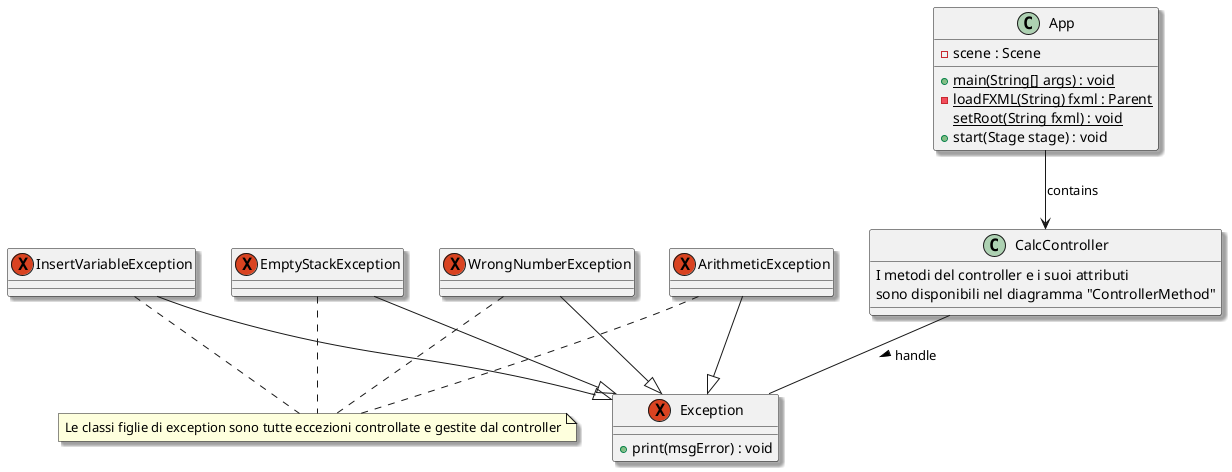 @startuml CUIClassDiagramm
skinparam shadowing true 

note "Le classi figlie di exception sono tutte eccezioni controllate e gestite dal controller" as N1
class App{
    - scene : Scene
    + {static} main(String[] args) : void
    - {static} loadFXML(String) fxml : Parent
      {static} setRoot(String fxml) : void
    + start(Stage stage) : void
}

class CalcController{
I metodi del controller e i suoi attributi 
sono disponibili nel diagramma "ControllerMethod"
}


exception Exception{
    + print(msgError) : void
}

exception EmptyStackException{

}

exception InsertVariableException{

}

exception WrongNumberException{

}

exception ArithmeticException{

}

EmptyStackException --|> Exception
InsertVariableException --|> Exception
WrongNumberException --|> Exception
ArithmeticException --|> Exception

EmptyStackException .. N1
InsertVariableException .. N1 
WrongNumberException .. N1
ArithmeticException .. N1


App --> CalcController : contains
CalcController -- Exception : handle >
@enduml